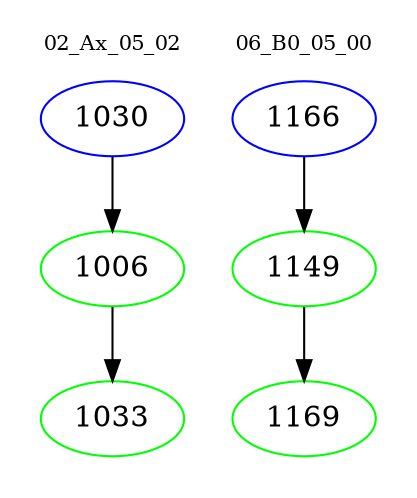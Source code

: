 digraph{
subgraph cluster_0 {
color = white
label = "02_Ax_05_02";
fontsize=10;
T0_1030 [label="1030", color="blue"]
T0_1030 -> T0_1006 [color="black"]
T0_1006 [label="1006", color="green"]
T0_1006 -> T0_1033 [color="black"]
T0_1033 [label="1033", color="green"]
}
subgraph cluster_1 {
color = white
label = "06_B0_05_00";
fontsize=10;
T1_1166 [label="1166", color="blue"]
T1_1166 -> T1_1149 [color="black"]
T1_1149 [label="1149", color="green"]
T1_1149 -> T1_1169 [color="black"]
T1_1169 [label="1169", color="green"]
}
}
